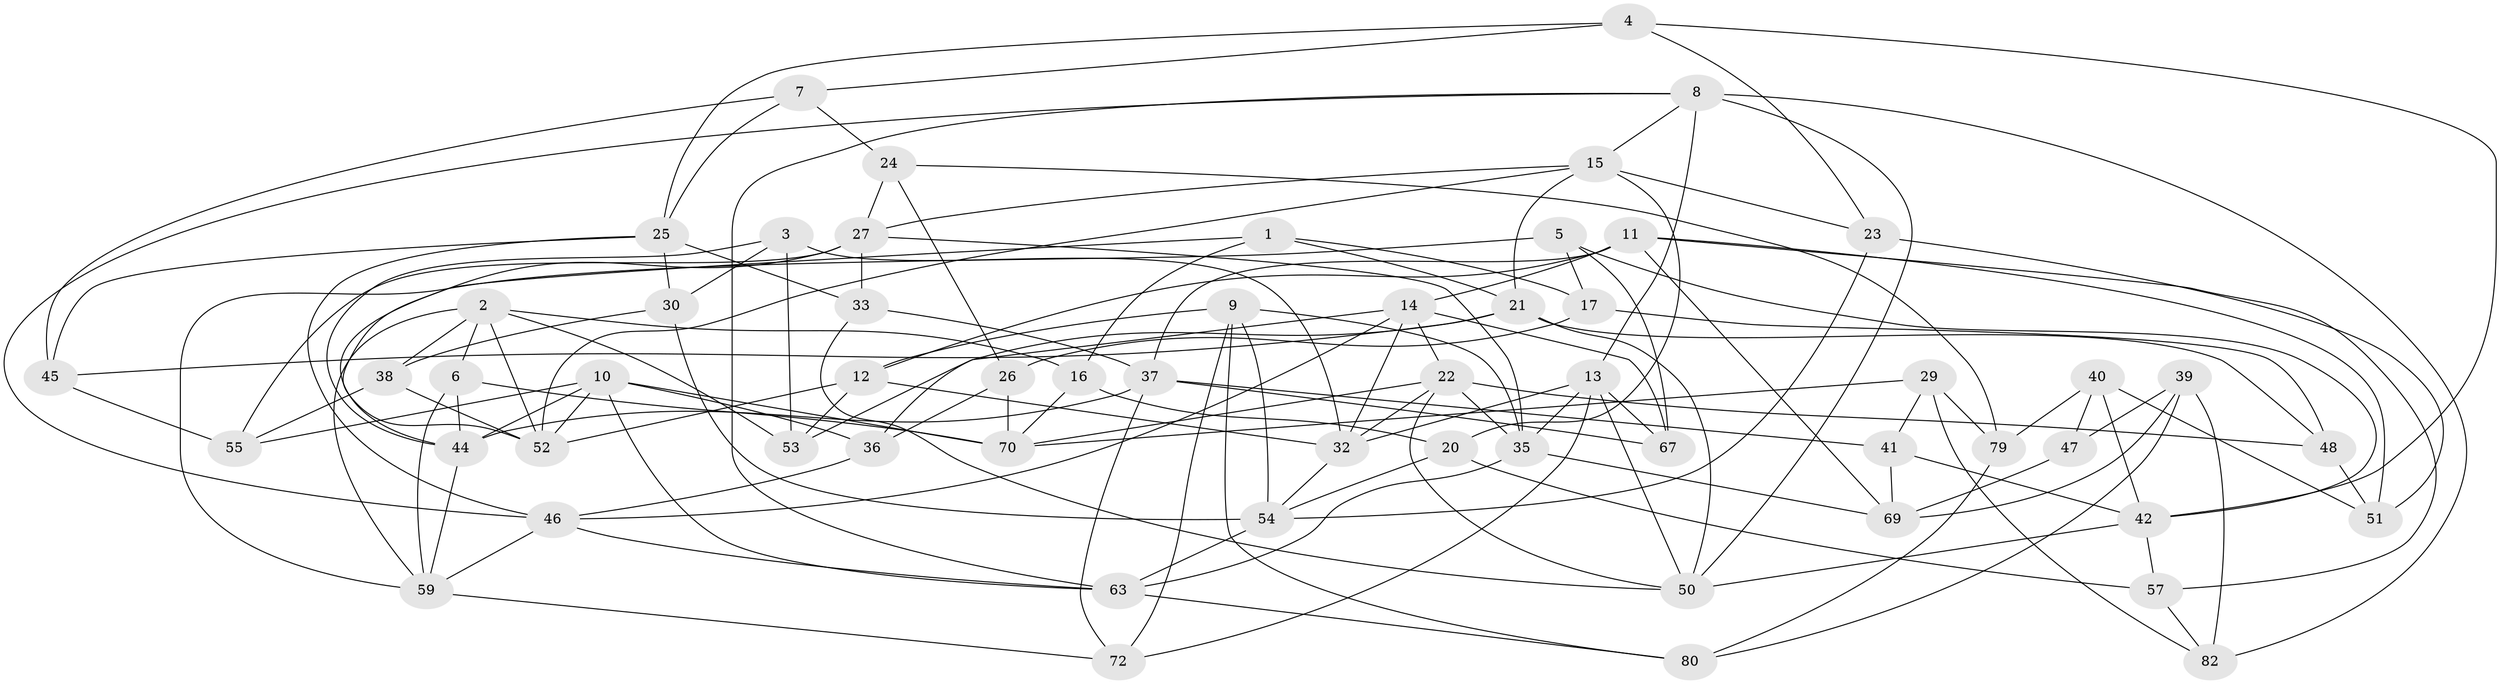 // original degree distribution, {4: 1.0}
// Generated by graph-tools (version 1.1) at 2025/11/02/27/25 16:11:45]
// undirected, 58 vertices, 140 edges
graph export_dot {
graph [start="1"]
  node [color=gray90,style=filled];
  1;
  2 [super="+43"];
  3;
  4;
  5;
  6;
  7;
  8 [super="+56"];
  9 [super="+76"];
  10 [super="+49"];
  11 [super="+78"];
  12 [super="+19"];
  13 [super="+18"];
  14 [super="+64"];
  15 [super="+34"];
  16;
  17;
  20;
  21 [super="+31"];
  22 [super="+28"];
  23;
  24;
  25 [super="+71"];
  26;
  27 [super="+68"];
  29;
  30;
  32 [super="+83"];
  33;
  35 [super="+73"];
  36;
  37 [super="+60"];
  38;
  39;
  40;
  41;
  42 [super="+75"];
  44 [super="+84"];
  45;
  46 [super="+61"];
  47;
  48;
  50 [super="+58"];
  51;
  52 [super="+81"];
  53;
  54 [super="+62"];
  55;
  57;
  59 [super="+65"];
  63 [super="+66"];
  67;
  69 [super="+77"];
  70 [super="+74"];
  72;
  79;
  80;
  82;
  1 -- 44;
  1 -- 16;
  1 -- 17;
  1 -- 21;
  2 -- 16;
  2 -- 53;
  2 -- 52;
  2 -- 38;
  2 -- 6;
  2 -- 59;
  3 -- 30;
  3 -- 32;
  3 -- 44;
  3 -- 53;
  4 -- 23;
  4 -- 25;
  4 -- 7;
  4 -- 42;
  5 -- 17;
  5 -- 59;
  5 -- 67;
  5 -- 42;
  6 -- 70;
  6 -- 59;
  6 -- 44;
  7 -- 24;
  7 -- 45;
  7 -- 25;
  8 -- 82;
  8 -- 46;
  8 -- 13;
  8 -- 50;
  8 -- 15;
  8 -- 63;
  9 -- 54;
  9 -- 35;
  9 -- 72;
  9 -- 80;
  9 -- 12 [weight=2];
  10 -- 44;
  10 -- 63;
  10 -- 36;
  10 -- 52;
  10 -- 70;
  10 -- 55;
  11 -- 57;
  11 -- 14;
  11 -- 51;
  11 -- 12;
  11 -- 69;
  11 -- 37;
  12 -- 52;
  12 -- 32;
  12 -- 53;
  13 -- 50;
  13 -- 32;
  13 -- 35;
  13 -- 67;
  13 -- 72;
  14 -- 67;
  14 -- 46;
  14 -- 32;
  14 -- 36;
  14 -- 22;
  15 -- 52;
  15 -- 20;
  15 -- 27;
  15 -- 23;
  15 -- 21;
  16 -- 20;
  16 -- 70;
  17 -- 48;
  17 -- 26;
  20 -- 57;
  20 -- 54;
  21 -- 45;
  21 -- 48;
  21 -- 53;
  21 -- 50;
  22 -- 48;
  22 -- 32;
  22 -- 70;
  22 -- 50;
  22 -- 35;
  23 -- 54;
  23 -- 51;
  24 -- 27;
  24 -- 26;
  24 -- 79;
  25 -- 30;
  25 -- 33;
  25 -- 45;
  25 -- 46;
  26 -- 36;
  26 -- 70;
  27 -- 52;
  27 -- 33;
  27 -- 55;
  27 -- 35;
  29 -- 79;
  29 -- 82;
  29 -- 41;
  29 -- 70;
  30 -- 54;
  30 -- 38;
  32 -- 54;
  33 -- 50;
  33 -- 37;
  35 -- 69;
  35 -- 63;
  36 -- 46;
  37 -- 72;
  37 -- 67;
  37 -- 44;
  37 -- 41;
  38 -- 55;
  38 -- 52;
  39 -- 47;
  39 -- 82;
  39 -- 80;
  39 -- 69;
  40 -- 47;
  40 -- 42;
  40 -- 51;
  40 -- 79;
  41 -- 42;
  41 -- 69;
  42 -- 57;
  42 -- 50;
  44 -- 59;
  45 -- 55;
  46 -- 63;
  46 -- 59;
  47 -- 69 [weight=2];
  48 -- 51;
  54 -- 63;
  57 -- 82;
  59 -- 72;
  63 -- 80;
  79 -- 80;
}
